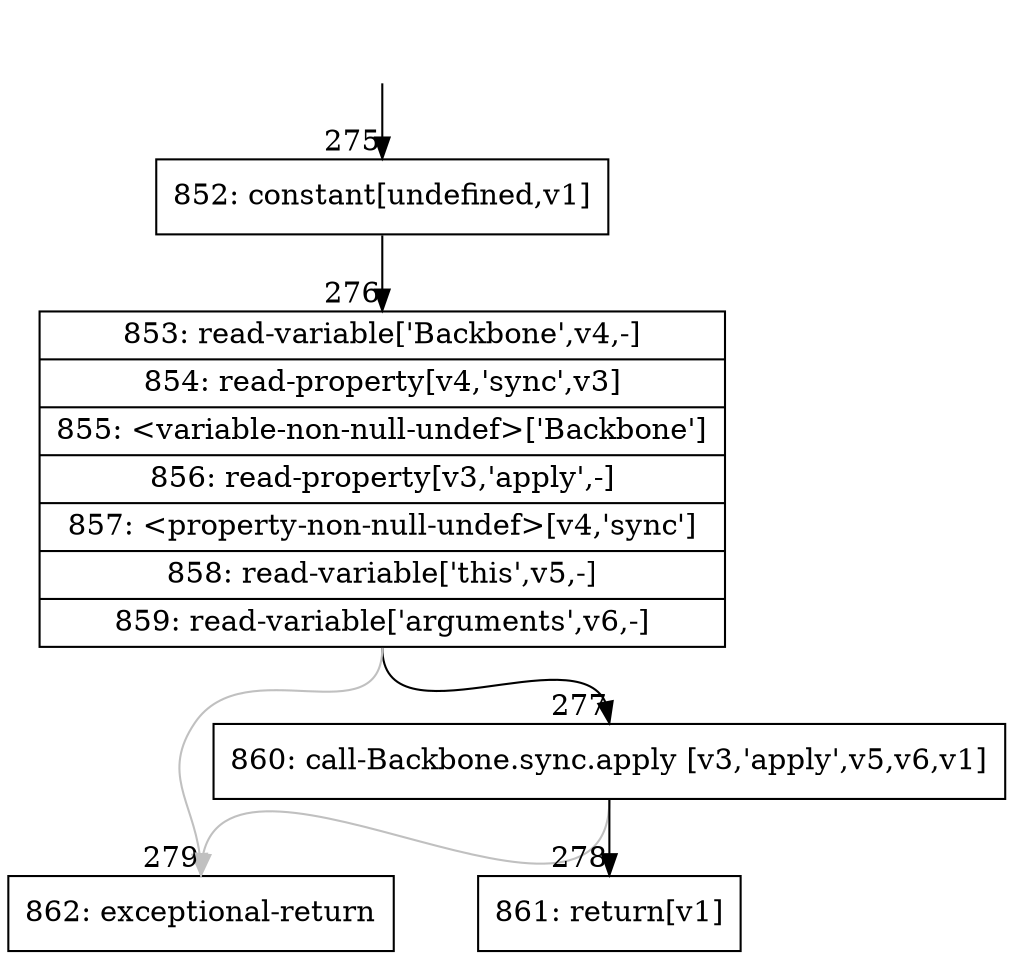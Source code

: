 digraph {
rankdir="TD"
BB_entry18[shape=none,label=""];
BB_entry18 -> BB275 [tailport=s, headport=n, headlabel="    275"]
BB275 [shape=record label="{852: constant[undefined,v1]}" ] 
BB275 -> BB276 [tailport=s, headport=n, headlabel="      276"]
BB276 [shape=record label="{853: read-variable['Backbone',v4,-]|854: read-property[v4,'sync',v3]|855: \<variable-non-null-undef\>['Backbone']|856: read-property[v3,'apply',-]|857: \<property-non-null-undef\>[v4,'sync']|858: read-variable['this',v5,-]|859: read-variable['arguments',v6,-]}" ] 
BB276 -> BB277 [tailport=s, headport=n, headlabel="      277"]
BB276 -> BB279 [tailport=s, headport=n, color=gray, headlabel="      279"]
BB277 [shape=record label="{860: call-Backbone.sync.apply [v3,'apply',v5,v6,v1]}" ] 
BB277 -> BB278 [tailport=s, headport=n, headlabel="      278"]
BB277 -> BB279 [tailport=s, headport=n, color=gray]
BB278 [shape=record label="{861: return[v1]}" ] 
BB279 [shape=record label="{862: exceptional-return}" ] 
//#$~ 284
}
